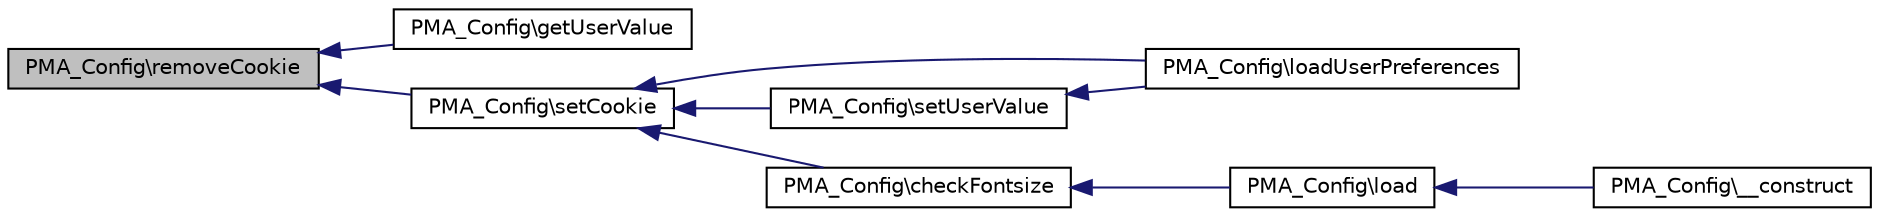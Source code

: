 digraph G
{
  edge [fontname="Helvetica",fontsize="10",labelfontname="Helvetica",labelfontsize="10"];
  node [fontname="Helvetica",fontsize="10",shape=record];
  rankdir="LR";
  Node1 [label="PMA_Config\\removeCookie",height=0.2,width=0.4,color="black", fillcolor="grey75", style="filled" fontcolor="black"];
  Node1 -> Node2 [dir="back",color="midnightblue",fontsize="10",style="solid",fontname="Helvetica"];
  Node2 [label="PMA_Config\\getUserValue",height=0.2,width=0.4,color="black", fillcolor="white", style="filled",URL="$classPMA__Config.html#a4babc6c99410b0753e3fa7d09e4e862d",tooltip="Reads value stored by setUserValue()."];
  Node1 -> Node3 [dir="back",color="midnightblue",fontsize="10",style="solid",fontname="Helvetica"];
  Node3 [label="PMA_Config\\setCookie",height=0.2,width=0.4,color="black", fillcolor="white", style="filled",URL="$classPMA__Config.html#a11d253f9b931b997d485048c2ed960a5",tooltip="sets cookie if value is different from current cokkie value, or removes if value is equal to default..."];
  Node3 -> Node4 [dir="back",color="midnightblue",fontsize="10",style="solid",fontname="Helvetica"];
  Node4 [label="PMA_Config\\loadUserPreferences",height=0.2,width=0.4,color="black", fillcolor="white", style="filled",URL="$classPMA__Config.html#a8ebd0e4951ac2269fac354000f3a4c35",tooltip="Loads user preferences and merges them with current config must be called after control connection ha..."];
  Node3 -> Node5 [dir="back",color="midnightblue",fontsize="10",style="solid",fontname="Helvetica"];
  Node5 [label="PMA_Config\\setUserValue",height=0.2,width=0.4,color="black", fillcolor="white", style="filled",URL="$classPMA__Config.html#a38eea5979760c33499a3c378e64853c7",tooltip="Sets config value which is stored in user preferences (if available) or in a cookie."];
  Node5 -> Node4 [dir="back",color="midnightblue",fontsize="10",style="solid",fontname="Helvetica"];
  Node3 -> Node6 [dir="back",color="midnightblue",fontsize="10",style="solid",fontname="Helvetica"];
  Node6 [label="PMA_Config\\checkFontsize",height=0.2,width=0.4,color="black", fillcolor="white", style="filled",URL="$classPMA__Config.html#af3b7fc7efc6f5c54956ac12188364942",tooltip="checks for font size configuration, and sets font size as requested by user"];
  Node6 -> Node7 [dir="back",color="midnightblue",fontsize="10",style="solid",fontname="Helvetica"];
  Node7 [label="PMA_Config\\load",height=0.2,width=0.4,color="black", fillcolor="white", style="filled",URL="$classPMA__Config.html#aa096afab47dd6c435cb5f5de6a19275a",tooltip="loads configuration from $source, usally the config file should be called on object creation..."];
  Node7 -> Node8 [dir="back",color="midnightblue",fontsize="10",style="solid",fontname="Helvetica"];
  Node8 [label="PMA_Config\\__construct",height=0.2,width=0.4,color="black", fillcolor="white", style="filled",URL="$classPMA__Config.html#a9237899ec13646870eb8cc8c813e8841",tooltip="constructor"];
}
